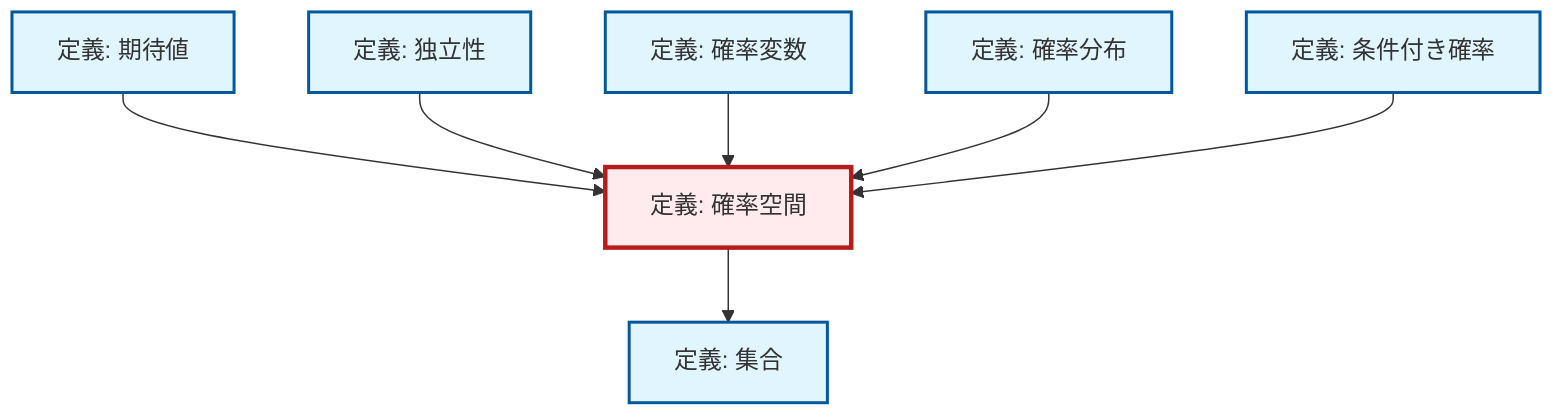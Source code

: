 graph TD
    classDef definition fill:#e1f5fe,stroke:#01579b,stroke-width:2px
    classDef theorem fill:#f3e5f5,stroke:#4a148c,stroke-width:2px
    classDef axiom fill:#fff3e0,stroke:#e65100,stroke-width:2px
    classDef example fill:#e8f5e9,stroke:#1b5e20,stroke-width:2px
    classDef current fill:#ffebee,stroke:#b71c1c,stroke-width:3px
    def-probability-space["定義: 確率空間"]:::definition
    def-random-variable["定義: 確率変数"]:::definition
    def-independence["定義: 独立性"]:::definition
    def-conditional-probability["定義: 条件付き確率"]:::definition
    def-probability-distribution["定義: 確率分布"]:::definition
    def-expectation["定義: 期待値"]:::definition
    def-set["定義: 集合"]:::definition
    def-probability-space --> def-set
    def-expectation --> def-probability-space
    def-independence --> def-probability-space
    def-random-variable --> def-probability-space
    def-probability-distribution --> def-probability-space
    def-conditional-probability --> def-probability-space
    class def-probability-space current